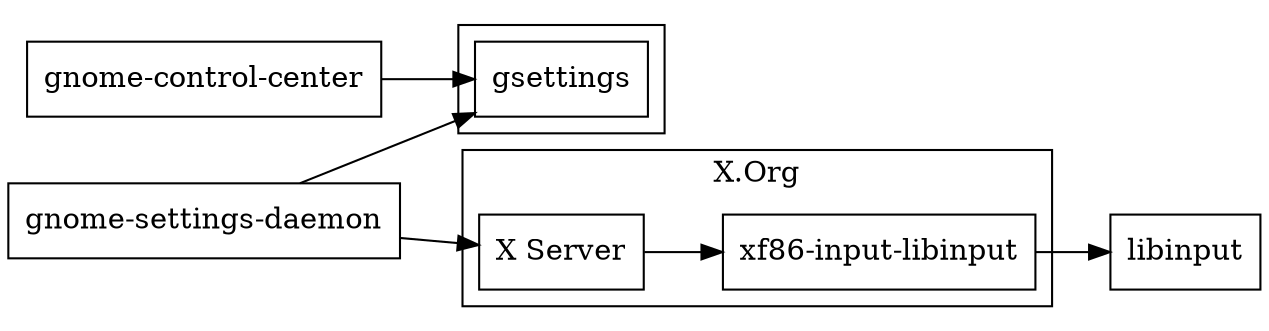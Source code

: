 digraph stack
{
  compound=true;
  rankdir="LR";
  node [
    shape="box";
  ]

  gcc -> gsettings

  xf86libinput -> libinput

  subgraph cluster0 {
    label="X.Org";
    xf86libinput [label="xf86-input-libinput"];
    xserver [label="X Server"];
    xserver -> xf86libinput;
  }

  gcc [label="gnome-control-center"];

  subgraph cluster3 {
    gsettings
  }

  gsd [label="gnome-settings-daemon"];

  gsd -> gsettings
  gsd -> xserver
}
